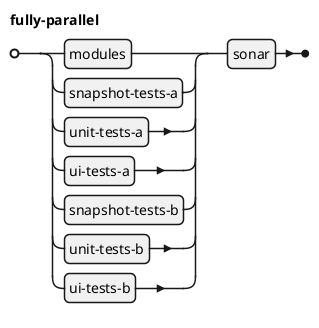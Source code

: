 @startebnf

fully-parallel = ((modules |
    snapshot-tests-a | unit-tests-a | ui-tests-a |
    snapshot-tests-b | unit-tests-b | ui-tests-b)), sonar;

@endebnf

